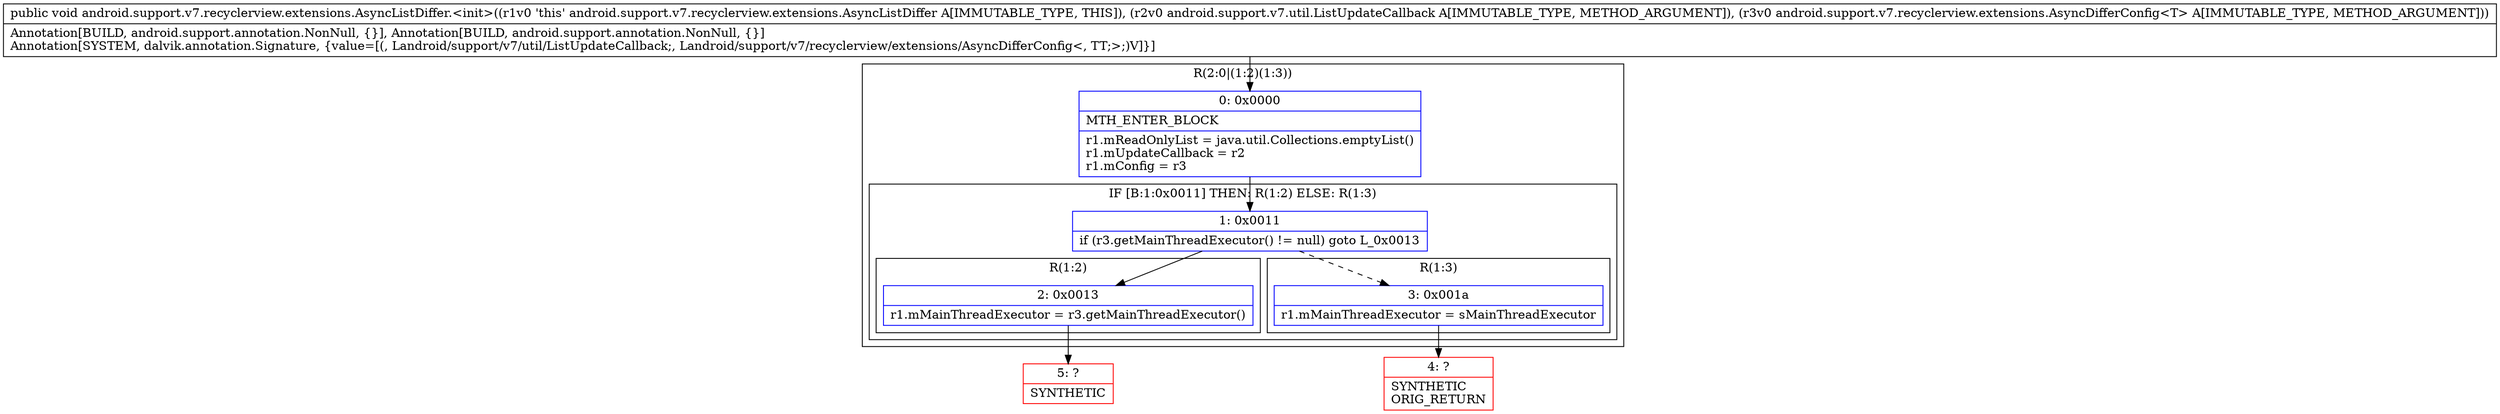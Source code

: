 digraph "CFG forandroid.support.v7.recyclerview.extensions.AsyncListDiffer.\<init\>(Landroid\/support\/v7\/util\/ListUpdateCallback;Landroid\/support\/v7\/recyclerview\/extensions\/AsyncDifferConfig;)V" {
subgraph cluster_Region_1445944518 {
label = "R(2:0|(1:2)(1:3))";
node [shape=record,color=blue];
Node_0 [shape=record,label="{0\:\ 0x0000|MTH_ENTER_BLOCK\l|r1.mReadOnlyList = java.util.Collections.emptyList()\lr1.mUpdateCallback = r2\lr1.mConfig = r3\l}"];
subgraph cluster_IfRegion_632414825 {
label = "IF [B:1:0x0011] THEN: R(1:2) ELSE: R(1:3)";
node [shape=record,color=blue];
Node_1 [shape=record,label="{1\:\ 0x0011|if (r3.getMainThreadExecutor() != null) goto L_0x0013\l}"];
subgraph cluster_Region_1903799995 {
label = "R(1:2)";
node [shape=record,color=blue];
Node_2 [shape=record,label="{2\:\ 0x0013|r1.mMainThreadExecutor = r3.getMainThreadExecutor()\l}"];
}
subgraph cluster_Region_2054255921 {
label = "R(1:3)";
node [shape=record,color=blue];
Node_3 [shape=record,label="{3\:\ 0x001a|r1.mMainThreadExecutor = sMainThreadExecutor\l}"];
}
}
}
Node_4 [shape=record,color=red,label="{4\:\ ?|SYNTHETIC\lORIG_RETURN\l}"];
Node_5 [shape=record,color=red,label="{5\:\ ?|SYNTHETIC\l}"];
MethodNode[shape=record,label="{public void android.support.v7.recyclerview.extensions.AsyncListDiffer.\<init\>((r1v0 'this' android.support.v7.recyclerview.extensions.AsyncListDiffer A[IMMUTABLE_TYPE, THIS]), (r2v0 android.support.v7.util.ListUpdateCallback A[IMMUTABLE_TYPE, METHOD_ARGUMENT]), (r3v0 android.support.v7.recyclerview.extensions.AsyncDifferConfig\<T\> A[IMMUTABLE_TYPE, METHOD_ARGUMENT]))  | Annotation[BUILD, android.support.annotation.NonNull, \{\}], Annotation[BUILD, android.support.annotation.NonNull, \{\}]\lAnnotation[SYSTEM, dalvik.annotation.Signature, \{value=[(, Landroid\/support\/v7\/util\/ListUpdateCallback;, Landroid\/support\/v7\/recyclerview\/extensions\/AsyncDifferConfig\<, TT;\>;)V]\}]\l}"];
MethodNode -> Node_0;
Node_0 -> Node_1;
Node_1 -> Node_2;
Node_1 -> Node_3[style=dashed];
Node_2 -> Node_5;
Node_3 -> Node_4;
}

